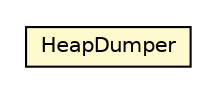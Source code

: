 #!/usr/local/bin/dot
#
# Class diagram 
# Generated by UMLGraph version R5_6-24-gf6e263 (http://www.umlgraph.org/)
#

digraph G {
	edge [fontname="Helvetica",fontsize=10,labelfontname="Helvetica",labelfontsize=10];
	node [fontname="Helvetica",fontsize=10,shape=plaintext];
	nodesep=0.25;
	ranksep=0.5;
	// com.orientechnologies.common.util.HeapDumper
	c1028541 [label=<<table title="com.orientechnologies.common.util.HeapDumper" border="0" cellborder="1" cellspacing="0" cellpadding="2" port="p" bgcolor="lemonChiffon" href="./HeapDumper.html">
		<tr><td><table border="0" cellspacing="0" cellpadding="1">
<tr><td align="center" balign="center"> HeapDumper </td></tr>
		</table></td></tr>
		</table>>, URL="./HeapDumper.html", fontname="Helvetica", fontcolor="black", fontsize=10.0];
}

